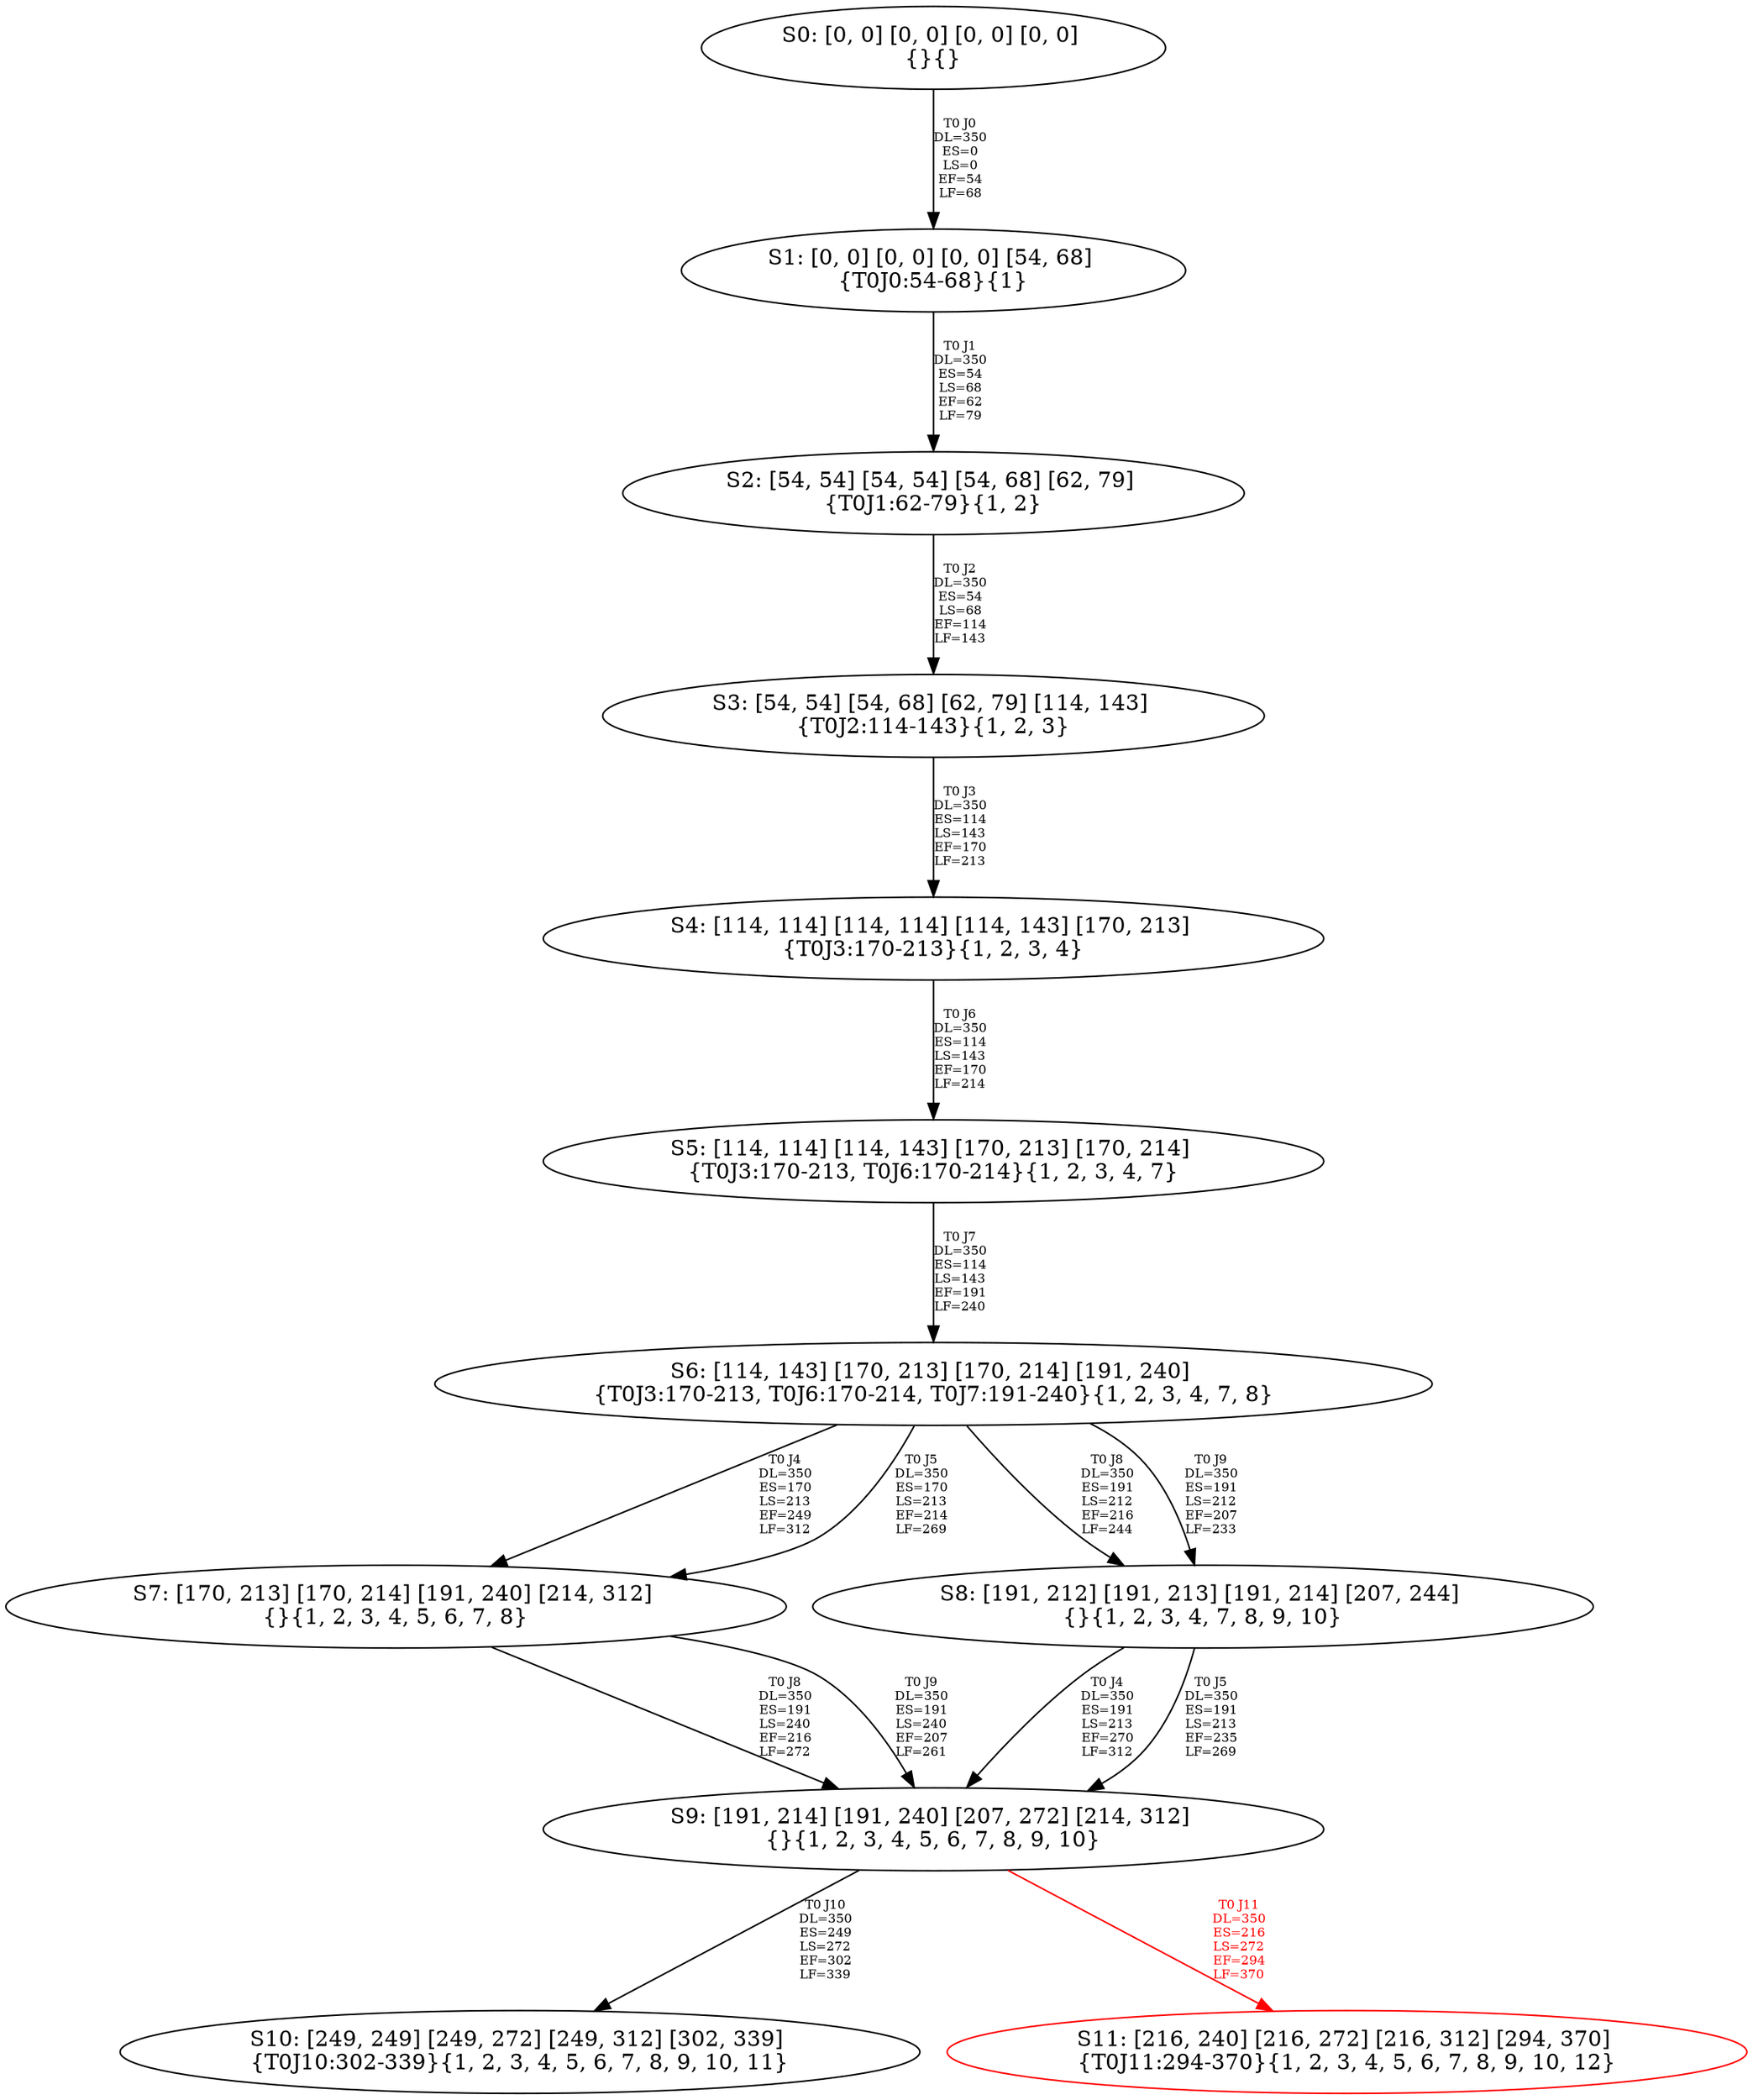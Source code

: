 digraph {
	S0[label="S0: [0, 0] [0, 0] [0, 0] [0, 0] \n{}{}"];
	S1[label="S1: [0, 0] [0, 0] [0, 0] [54, 68] \n{T0J0:54-68}{1}"];
	S2[label="S2: [54, 54] [54, 54] [54, 68] [62, 79] \n{T0J1:62-79}{1, 2}"];
	S3[label="S3: [54, 54] [54, 68] [62, 79] [114, 143] \n{T0J2:114-143}{1, 2, 3}"];
	S4[label="S4: [114, 114] [114, 114] [114, 143] [170, 213] \n{T0J3:170-213}{1, 2, 3, 4}"];
	S5[label="S5: [114, 114] [114, 143] [170, 213] [170, 214] \n{T0J3:170-213, T0J6:170-214}{1, 2, 3, 4, 7}"];
	S6[label="S6: [114, 143] [170, 213] [170, 214] [191, 240] \n{T0J3:170-213, T0J6:170-214, T0J7:191-240}{1, 2, 3, 4, 7, 8}"];
	S7[label="S7: [170, 213] [170, 214] [191, 240] [214, 312] \n{}{1, 2, 3, 4, 5, 6, 7, 8}"];
	S8[label="S8: [191, 212] [191, 213] [191, 214] [207, 244] \n{}{1, 2, 3, 4, 7, 8, 9, 10}"];
	S9[label="S9: [191, 214] [191, 240] [207, 272] [214, 312] \n{}{1, 2, 3, 4, 5, 6, 7, 8, 9, 10}"];
	S10[label="S10: [249, 249] [249, 272] [249, 312] [302, 339] \n{T0J10:302-339}{1, 2, 3, 4, 5, 6, 7, 8, 9, 10, 11}"];
	S11[label="S11: [216, 240] [216, 272] [216, 312] [294, 370] \n{T0J11:294-370}{1, 2, 3, 4, 5, 6, 7, 8, 9, 10, 12}"];
	S0 -> S1[label="T0 J0\nDL=350\nES=0\nLS=0\nEF=54\nLF=68",fontsize=8];
	S1 -> S2[label="T0 J1\nDL=350\nES=54\nLS=68\nEF=62\nLF=79",fontsize=8];
	S2 -> S3[label="T0 J2\nDL=350\nES=54\nLS=68\nEF=114\nLF=143",fontsize=8];
	S3 -> S4[label="T0 J3\nDL=350\nES=114\nLS=143\nEF=170\nLF=213",fontsize=8];
	S4 -> S5[label="T0 J6\nDL=350\nES=114\nLS=143\nEF=170\nLF=214",fontsize=8];
	S5 -> S6[label="T0 J7\nDL=350\nES=114\nLS=143\nEF=191\nLF=240",fontsize=8];
	S6 -> S7[label="T0 J4\nDL=350\nES=170\nLS=213\nEF=249\nLF=312",fontsize=8];
	S6 -> S7[label="T0 J5\nDL=350\nES=170\nLS=213\nEF=214\nLF=269",fontsize=8];
	S6 -> S8[label="T0 J8\nDL=350\nES=191\nLS=212\nEF=216\nLF=244",fontsize=8];
	S6 -> S8[label="T0 J9\nDL=350\nES=191\nLS=212\nEF=207\nLF=233",fontsize=8];
	S7 -> S9[label="T0 J8\nDL=350\nES=191\nLS=240\nEF=216\nLF=272",fontsize=8];
	S7 -> S9[label="T0 J9\nDL=350\nES=191\nLS=240\nEF=207\nLF=261",fontsize=8];
	S8 -> S9[label="T0 J4\nDL=350\nES=191\nLS=213\nEF=270\nLF=312",fontsize=8];
	S8 -> S9[label="T0 J5\nDL=350\nES=191\nLS=213\nEF=235\nLF=269",fontsize=8];
	S9 -> S10[label="T0 J10\nDL=350\nES=249\nLS=272\nEF=302\nLF=339",fontsize=8];
	S9 -> S11[label="T0 J11\nDL=350\nES=216\nLS=272\nEF=294\nLF=370",color=Red,fontcolor=Red,fontsize=8];
S11[color=Red];
}
